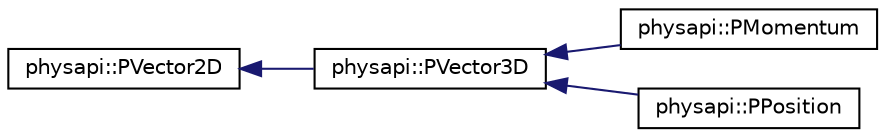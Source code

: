 digraph "Graphical Class Hierarchy"
{
 // LATEX_PDF_SIZE
  edge [fontname="Helvetica",fontsize="10",labelfontname="Helvetica",labelfontsize="10"];
  node [fontname="Helvetica",fontsize="10",shape=record];
  rankdir="LR";
  Node0 [label="physapi::PVector2D",height=0.2,width=0.4,color="black", fillcolor="white", style="filled",URL="$classphysapi_1_1_p_vector2_d.html",tooltip="This class represents a vector in the XY plane."];
  Node0 -> Node1 [dir="back",color="midnightblue",fontsize="10",style="solid",fontname="Helvetica"];
  Node1 [label="physapi::PVector3D",height=0.2,width=0.4,color="black", fillcolor="white", style="filled",URL="$classphysapi_1_1_p_vector3_d.html",tooltip="This class represents a vector in the XYZ space."];
  Node1 -> Node2 [dir="back",color="midnightblue",fontsize="10",style="solid",fontname="Helvetica"];
  Node2 [label="physapi::PMomentum",height=0.2,width=0.4,color="black", fillcolor="white", style="filled",URL="$classphysapi_1_1_p_momentum.html",tooltip="This class represents a momentum vector."];
  Node1 -> Node3 [dir="back",color="midnightblue",fontsize="10",style="solid",fontname="Helvetica"];
  Node3 [label="physapi::PPosition",height=0.2,width=0.4,color="black", fillcolor="white", style="filled",URL="$classphysapi_1_1_p_position.html",tooltip="This class represents a radius vector."];
}
